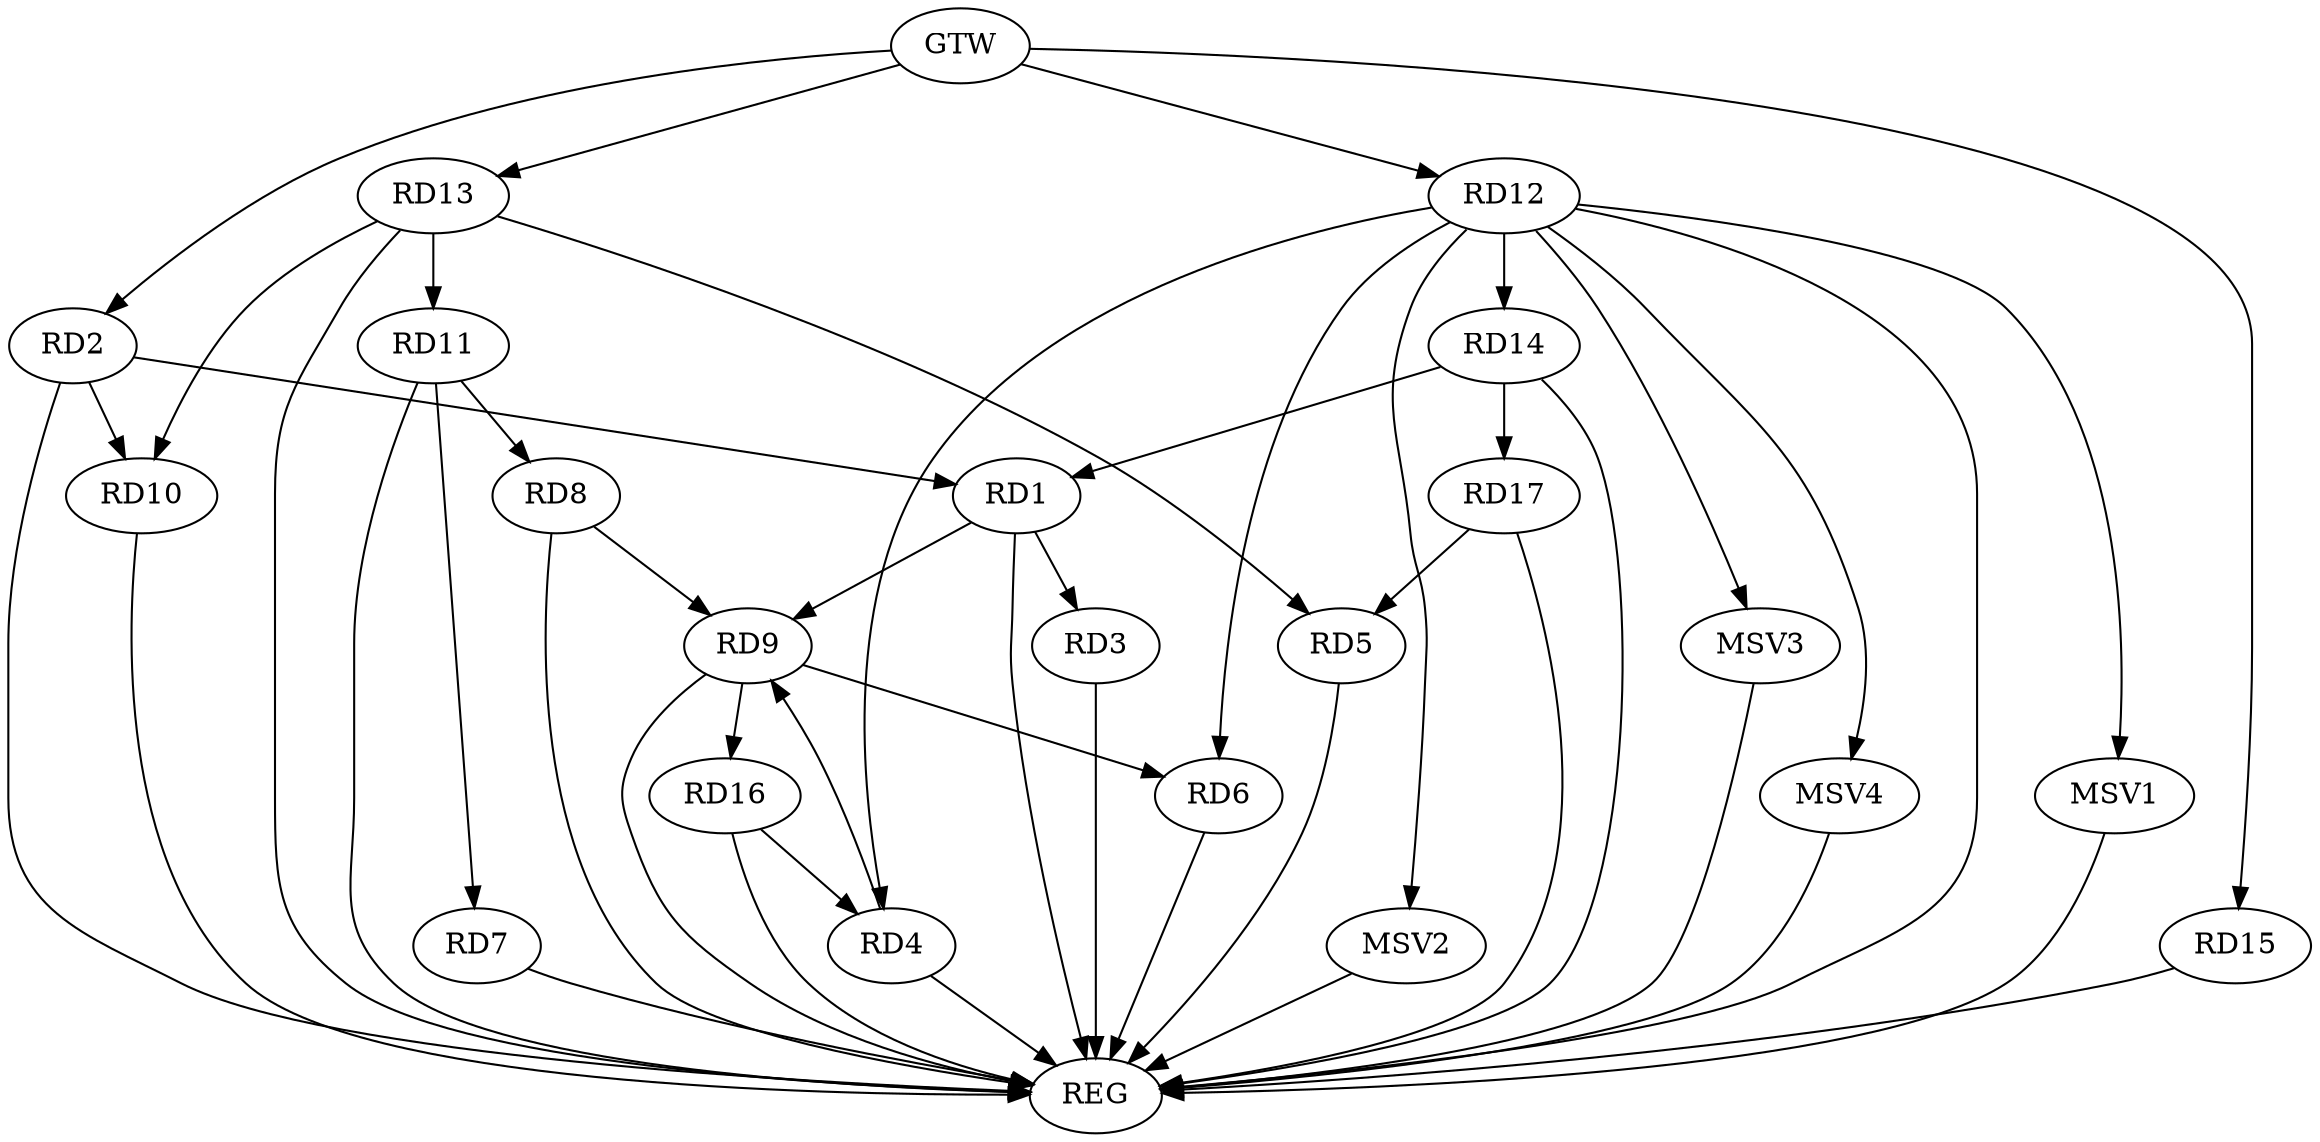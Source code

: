 strict digraph G {
  RD1 [ label="RD1" ];
  RD2 [ label="RD2" ];
  RD3 [ label="RD3" ];
  RD4 [ label="RD4" ];
  RD5 [ label="RD5" ];
  RD6 [ label="RD6" ];
  RD7 [ label="RD7" ];
  RD8 [ label="RD8" ];
  RD9 [ label="RD9" ];
  RD10 [ label="RD10" ];
  RD11 [ label="RD11" ];
  RD12 [ label="RD12" ];
  RD13 [ label="RD13" ];
  RD14 [ label="RD14" ];
  RD15 [ label="RD15" ];
  RD16 [ label="RD16" ];
  RD17 [ label="RD17" ];
  GTW [ label="GTW" ];
  REG [ label="REG" ];
  MSV1 [ label="MSV1" ];
  MSV2 [ label="MSV2" ];
  MSV3 [ label="MSV3" ];
  MSV4 [ label="MSV4" ];
  RD2 -> RD1;
  RD1 -> RD3;
  RD1 -> RD9;
  RD14 -> RD1;
  RD2 -> RD10;
  RD4 -> RD9;
  RD12 -> RD4;
  RD16 -> RD4;
  RD13 -> RD5;
  RD17 -> RD5;
  RD9 -> RD6;
  RD12 -> RD6;
  RD11 -> RD7;
  RD8 -> RD9;
  RD11 -> RD8;
  RD9 -> RD16;
  RD13 -> RD10;
  RD13 -> RD11;
  RD12 -> RD14;
  RD14 -> RD17;
  GTW -> RD2;
  GTW -> RD12;
  GTW -> RD13;
  GTW -> RD15;
  RD1 -> REG;
  RD2 -> REG;
  RD3 -> REG;
  RD4 -> REG;
  RD5 -> REG;
  RD6 -> REG;
  RD7 -> REG;
  RD8 -> REG;
  RD9 -> REG;
  RD10 -> REG;
  RD11 -> REG;
  RD12 -> REG;
  RD13 -> REG;
  RD14 -> REG;
  RD15 -> REG;
  RD16 -> REG;
  RD17 -> REG;
  RD12 -> MSV1;
  MSV1 -> REG;
  RD12 -> MSV2;
  MSV2 -> REG;
  RD12 -> MSV3;
  RD12 -> MSV4;
  MSV3 -> REG;
  MSV4 -> REG;
}
